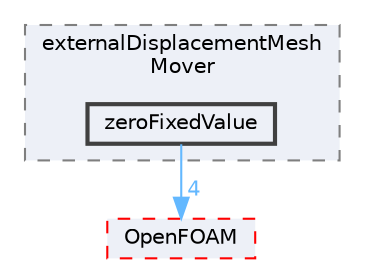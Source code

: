 digraph "src/mesh/snappyHexMesh/externalDisplacementMeshMover/zeroFixedValue"
{
 // LATEX_PDF_SIZE
  bgcolor="transparent";
  edge [fontname=Helvetica,fontsize=10,labelfontname=Helvetica,labelfontsize=10];
  node [fontname=Helvetica,fontsize=10,shape=box,height=0.2,width=0.4];
  compound=true
  subgraph clusterdir_f4c152d6f66387c0ffa38473b68db86b {
    graph [ bgcolor="#edf0f7", pencolor="grey50", label="externalDisplacementMesh\lMover", fontname=Helvetica,fontsize=10 style="filled,dashed", URL="dir_f4c152d6f66387c0ffa38473b68db86b.html",tooltip=""]
  dir_60af0f88b43715a1fa80fe697fbc9bf5 [label="zeroFixedValue", fillcolor="#edf0f7", color="grey25", style="filled,bold", URL="dir_60af0f88b43715a1fa80fe697fbc9bf5.html",tooltip=""];
  }
  dir_c5473ff19b20e6ec4dfe5c310b3778a8 [label="OpenFOAM", fillcolor="#edf0f7", color="red", style="filled,dashed", URL="dir_c5473ff19b20e6ec4dfe5c310b3778a8.html",tooltip=""];
  dir_60af0f88b43715a1fa80fe697fbc9bf5->dir_c5473ff19b20e6ec4dfe5c310b3778a8 [headlabel="4", labeldistance=1.5 headhref="dir_004452_002695.html" href="dir_004452_002695.html" color="steelblue1" fontcolor="steelblue1"];
}
